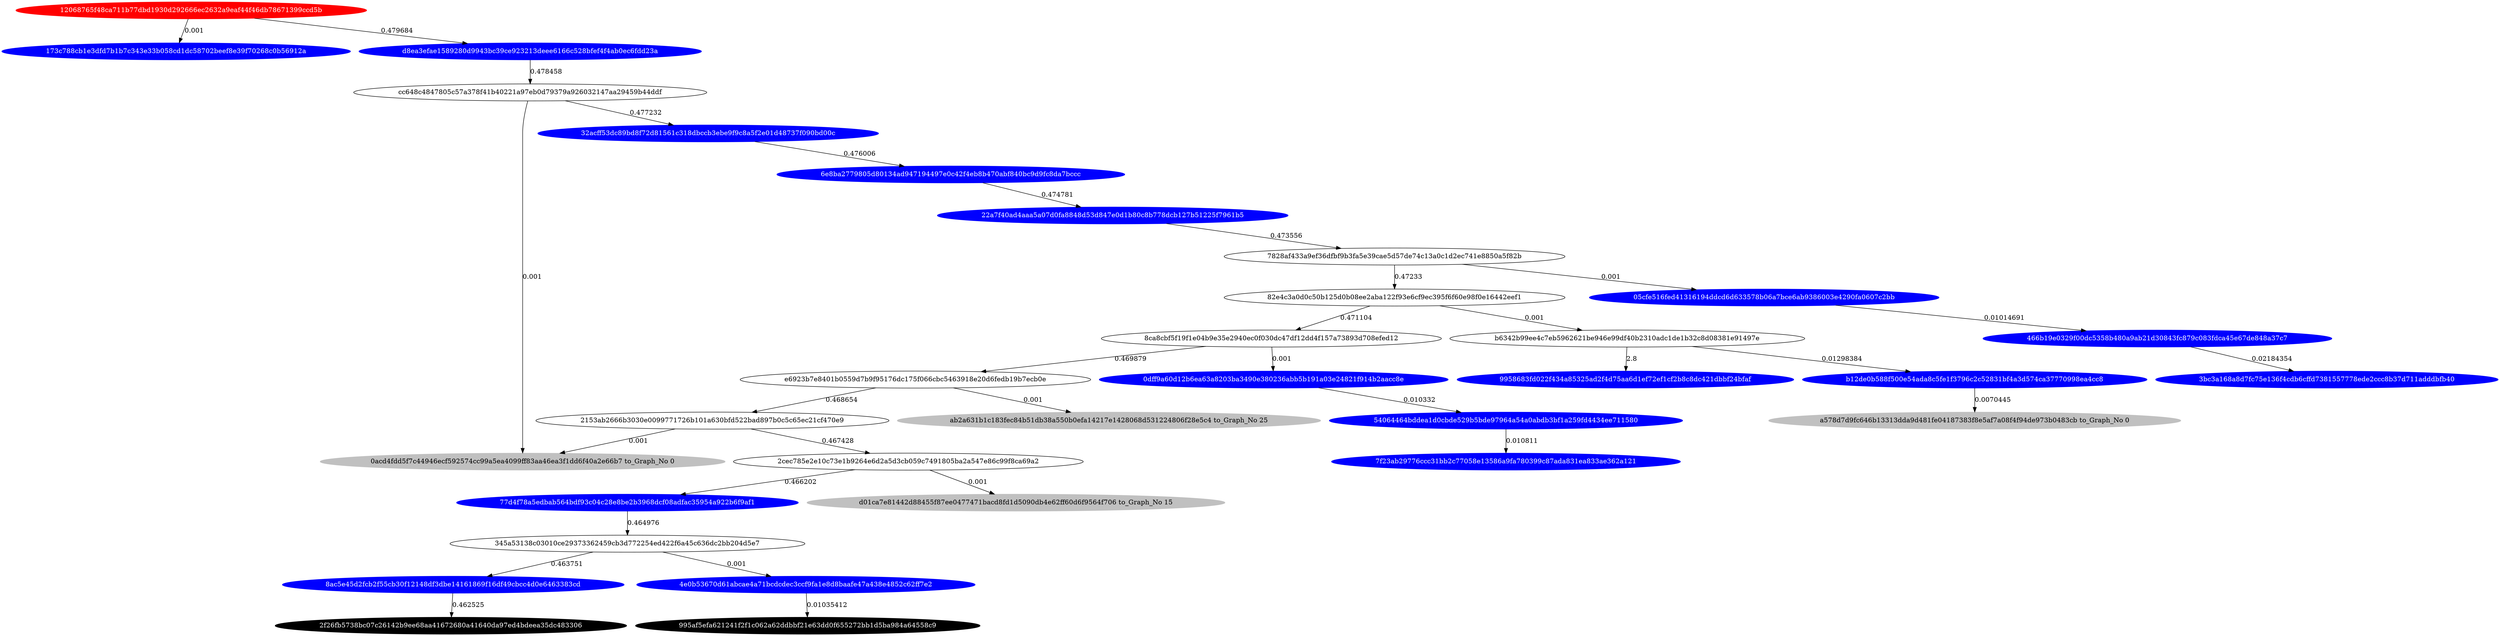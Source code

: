 digraph G{rankdir=TB;layout=dot;
"12068765f48ca711b77dbd1930d292666ec2632a9eaf44f46db78671399ccd5b" [style="solid,filled",color=red,fontcolor=white];
"b12de0b588f500e54ada8c5fe1f3796c2c52831bf4a3d574ca37770998ea4cc8" [style="solid,filled",color=blue,fontcolor=white];
"995af5efa621241f2f1c062a62ddbbf21e63dd0f655272bb1d5ba984a64558c9" [style="solid,filled",color=black,fontcolor=white];
"0dff9a60d12b6ea63a8203ba3490e380236abb5b191a03e24821f914b2aacc8e" [style="solid,filled",color=blue,fontcolor=white];
"6e8ba2779805d80134ad947194497e0c42f4eb8b470abf840bc9d9fc8da7bccc" [style="solid,filled",color=blue,fontcolor=white];
"77d4f78a5edbab564bdf93c04c28e8be2b3968dcf08adfac35954a922b6f9af1" [style="solid,filled",color=blue,fontcolor=white];
"8ac5e45d2fcb2f55cb30f12148df3dbe14161869f16df49cbcc4d0e6463383cd" [style="solid,filled",color=blue,fontcolor=white];
"7f23ab29776ccc31bb2c77058e13586a9fa780399c87ada831ea833ae362a121" [style="solid,filled",color=blue,fontcolor=white];
"0acd4fdd5f7c44946ecf592574cc99a5ea4099ff83aa46ea3f1dd6f40a2e66b7" [style="solid,filled",color=gray,fontcolor=black,label= "0acd4fdd5f7c44946ecf592574cc99a5ea4099ff83aa46ea3f1dd6f40a2e66b7 to_Graph_No 0"];
"2f26fb5738bc07c26142b9ee68aa41672680a41640da97ed4bdeea35dc483306" [style="solid,filled",color=black,fontcolor=white];
"466b19e0329f00dc5358b480a9ab21d30843fc879c083fdca45e67de848a37c7" [style="solid,filled",color=blue,fontcolor=white];
"3bc3a168a8d7fc75e136f4cdb6cffd7381557778ede2ccc8b37d711adddbfb40" [style="solid,filled",color=blue,fontcolor=white];
"4e0b53670d61abcae4a71bcdcdec3ccf9fa1e8d8baafe47a438e4852c62ff7e2" [style="solid,filled",color=blue,fontcolor=white];
"9958683fd022f434a85325ad2f4d75aa6d1ef72ef1cf2b8c8dc421dbbf24bfaf" [style="solid,filled",color=blue,fontcolor=white];
"54064464bddea1d0cbde529b5bde97964a54a0abdb3bf1a259fd4434ee711580" [style="solid,filled",color=blue,fontcolor=white];
"d01ca7e81442d88455f87ee0477471bacd8fd1d5090db4e62ff60d6f9564f706" [style="solid,filled",color=gray,fontcolor=black,label= "d01ca7e81442d88455f87ee0477471bacd8fd1d5090db4e62ff60d6f9564f706 to_Graph_No 15"];
"05cfe516fed41316194ddcd6d633578b06a7bce6ab9386003e4290fa0607c2bb" [style="solid,filled",color=blue,fontcolor=white];
"173c788cb1e3dfd7b1b7c343e33b058cd1dc58702beef8e39f70268c0b56912a" [style="solid,filled",color=blue,fontcolor=white];
"22a7f40ad4aaa5a07d0fa8848d53d847e0d1b80c8b778dcb127b51225f7961b5" [style="solid,filled",color=blue,fontcolor=white];
"32acff53dc89bd8f72d81561c318dbccb3ebe9f9c8a5f2e01d48737f090bd00c" [style="solid,filled",color=blue,fontcolor=white];
"ab2a631b1c183fec84b51db38a550b0efa14217e1428068d531224806f28e5c4" [style="solid,filled",color=gray,fontcolor=black,label= "ab2a631b1c183fec84b51db38a550b0efa14217e1428068d531224806f28e5c4 to_Graph_No 25"];
"d8ea3efae1589280d9943bc39ce923213deee6166c528bfef4f4ab0ec6fdd23a" [style="solid,filled",color=blue,fontcolor=white];
"a578d7d9fc646b13313dda9d481fe04187383f8e5af7a08f4f94de973b0483cb" [style="solid,filled",color=gray,fontcolor=black,label= "a578d7d9fc646b13313dda9d481fe04187383f8e5af7a08f4f94de973b0483cb to_Graph_No 0"];
"12068765f48ca711b77dbd1930d292666ec2632a9eaf44f46db78671399ccd5b" -> "173c788cb1e3dfd7b1b7c343e33b058cd1dc58702beef8e39f70268c0b56912a" [label=0.001];
"b6342b99ee4c7eb5962621be946e99df40b2310adc1de1b32c8d08381e91497e" -> "b12de0b588f500e54ada8c5fe1f3796c2c52831bf4a3d574ca37770998ea4cc8" [label=0.01298384];
"e6923b7e8401b0559d7b9f95176dc175f066cbc5463918e20d6fedb19b7ecb0e" -> "2153ab2666b3030e0099771726b101a630bfd522bad897b0c5c65ec21cf470e9" [label=0.468654];
"cc648c4847805c57a378f41b40221a97eb0d79379a926032147aa29459b44ddf" -> "32acff53dc89bd8f72d81561c318dbccb3ebe9f9c8a5f2e01d48737f090bd00c" [label=0.477232];
"b6342b99ee4c7eb5962621be946e99df40b2310adc1de1b32c8d08381e91497e" -> "9958683fd022f434a85325ad2f4d75aa6d1ef72ef1cf2b8c8dc421dbbf24bfaf" [label=2.8];
"d8ea3efae1589280d9943bc39ce923213deee6166c528bfef4f4ab0ec6fdd23a" -> "cc648c4847805c57a378f41b40221a97eb0d79379a926032147aa29459b44ddf" [label=0.478458];
"2cec785e2e10c73e1b9264e6d2a5d3cb059c7491805ba2a547e86c99f8ca69a2" -> "77d4f78a5edbab564bdf93c04c28e8be2b3968dcf08adfac35954a922b6f9af1" [label=0.466202];
"8ac5e45d2fcb2f55cb30f12148df3dbe14161869f16df49cbcc4d0e6463383cd" -> "2f26fb5738bc07c26142b9ee68aa41672680a41640da97ed4bdeea35dc483306" [label=0.462525];
"2153ab2666b3030e0099771726b101a630bfd522bad897b0c5c65ec21cf470e9" -> "2cec785e2e10c73e1b9264e6d2a5d3cb059c7491805ba2a547e86c99f8ca69a2" [label=0.467428];
"22a7f40ad4aaa5a07d0fa8848d53d847e0d1b80c8b778dcb127b51225f7961b5" -> "7828af433a9ef36dfbf9b3fa5e39cae5d57de74c13a0c1d2ec741e8850a5f82b" [label=0.473556];
"05cfe516fed41316194ddcd6d633578b06a7bce6ab9386003e4290fa0607c2bb" -> "466b19e0329f00dc5358b480a9ab21d30843fc879c083fdca45e67de848a37c7" [label=0.01014691];
"32acff53dc89bd8f72d81561c318dbccb3ebe9f9c8a5f2e01d48737f090bd00c" -> "6e8ba2779805d80134ad947194497e0c42f4eb8b470abf840bc9d9fc8da7bccc" [label=0.476006];
"0dff9a60d12b6ea63a8203ba3490e380236abb5b191a03e24821f914b2aacc8e" -> "54064464bddea1d0cbde529b5bde97964a54a0abdb3bf1a259fd4434ee711580" [label=0.010332];
"12068765f48ca711b77dbd1930d292666ec2632a9eaf44f46db78671399ccd5b" -> "d8ea3efae1589280d9943bc39ce923213deee6166c528bfef4f4ab0ec6fdd23a" [label=0.479684];
"82e4c3a0d0c50b125d0b08ee2aba122f93e6cf9ec395f6f60e98f0e16442eef1" -> "8ca8cbf5f19f1e04b9e35e2940ec0f030dc47df12dd4f157a73893d708efed12" [label=0.471104];
"e6923b7e8401b0559d7b9f95176dc175f066cbc5463918e20d6fedb19b7ecb0e" -> "ab2a631b1c183fec84b51db38a550b0efa14217e1428068d531224806f28e5c4" [label=0.001];
"8ca8cbf5f19f1e04b9e35e2940ec0f030dc47df12dd4f157a73893d708efed12" -> "0dff9a60d12b6ea63a8203ba3490e380236abb5b191a03e24821f914b2aacc8e" [label=0.001];
"2cec785e2e10c73e1b9264e6d2a5d3cb059c7491805ba2a547e86c99f8ca69a2" -> "d01ca7e81442d88455f87ee0477471bacd8fd1d5090db4e62ff60d6f9564f706" [label=0.001];
"cc648c4847805c57a378f41b40221a97eb0d79379a926032147aa29459b44ddf" -> "0acd4fdd5f7c44946ecf592574cc99a5ea4099ff83aa46ea3f1dd6f40a2e66b7" [label=0.001];
"82e4c3a0d0c50b125d0b08ee2aba122f93e6cf9ec395f6f60e98f0e16442eef1" -> "b6342b99ee4c7eb5962621be946e99df40b2310adc1de1b32c8d08381e91497e" [label=0.001];
"54064464bddea1d0cbde529b5bde97964a54a0abdb3bf1a259fd4434ee711580" -> "7f23ab29776ccc31bb2c77058e13586a9fa780399c87ada831ea833ae362a121" [label=0.010811];
"466b19e0329f00dc5358b480a9ab21d30843fc879c083fdca45e67de848a37c7" -> "3bc3a168a8d7fc75e136f4cdb6cffd7381557778ede2ccc8b37d711adddbfb40" [label=0.02184354];
"77d4f78a5edbab564bdf93c04c28e8be2b3968dcf08adfac35954a922b6f9af1" -> "345a53138c03010ce29373362459cb3d772254ed422f6a45c636dc2bb204d5e7" [label=0.464976];
"8ca8cbf5f19f1e04b9e35e2940ec0f030dc47df12dd4f157a73893d708efed12" -> "e6923b7e8401b0559d7b9f95176dc175f066cbc5463918e20d6fedb19b7ecb0e" [label=0.469879];
"6e8ba2779805d80134ad947194497e0c42f4eb8b470abf840bc9d9fc8da7bccc" -> "22a7f40ad4aaa5a07d0fa8848d53d847e0d1b80c8b778dcb127b51225f7961b5" [label=0.474781];
"7828af433a9ef36dfbf9b3fa5e39cae5d57de74c13a0c1d2ec741e8850a5f82b" -> "82e4c3a0d0c50b125d0b08ee2aba122f93e6cf9ec395f6f60e98f0e16442eef1" [label=0.47233];
"7828af433a9ef36dfbf9b3fa5e39cae5d57de74c13a0c1d2ec741e8850a5f82b" -> "05cfe516fed41316194ddcd6d633578b06a7bce6ab9386003e4290fa0607c2bb" [label=0.001];
"b12de0b588f500e54ada8c5fe1f3796c2c52831bf4a3d574ca37770998ea4cc8" -> "a578d7d9fc646b13313dda9d481fe04187383f8e5af7a08f4f94de973b0483cb" [label=0.0070445];
"345a53138c03010ce29373362459cb3d772254ed422f6a45c636dc2bb204d5e7" -> "8ac5e45d2fcb2f55cb30f12148df3dbe14161869f16df49cbcc4d0e6463383cd" [label=0.463751];
"4e0b53670d61abcae4a71bcdcdec3ccf9fa1e8d8baafe47a438e4852c62ff7e2" -> "995af5efa621241f2f1c062a62ddbbf21e63dd0f655272bb1d5ba984a64558c9" [label=0.01035412];
"345a53138c03010ce29373362459cb3d772254ed422f6a45c636dc2bb204d5e7" -> "4e0b53670d61abcae4a71bcdcdec3ccf9fa1e8d8baafe47a438e4852c62ff7e2" [label=0.001];
"2153ab2666b3030e0099771726b101a630bfd522bad897b0c5c65ec21cf470e9" -> "0acd4fdd5f7c44946ecf592574cc99a5ea4099ff83aa46ea3f1dd6f40a2e66b7" [label=0.001];
}
